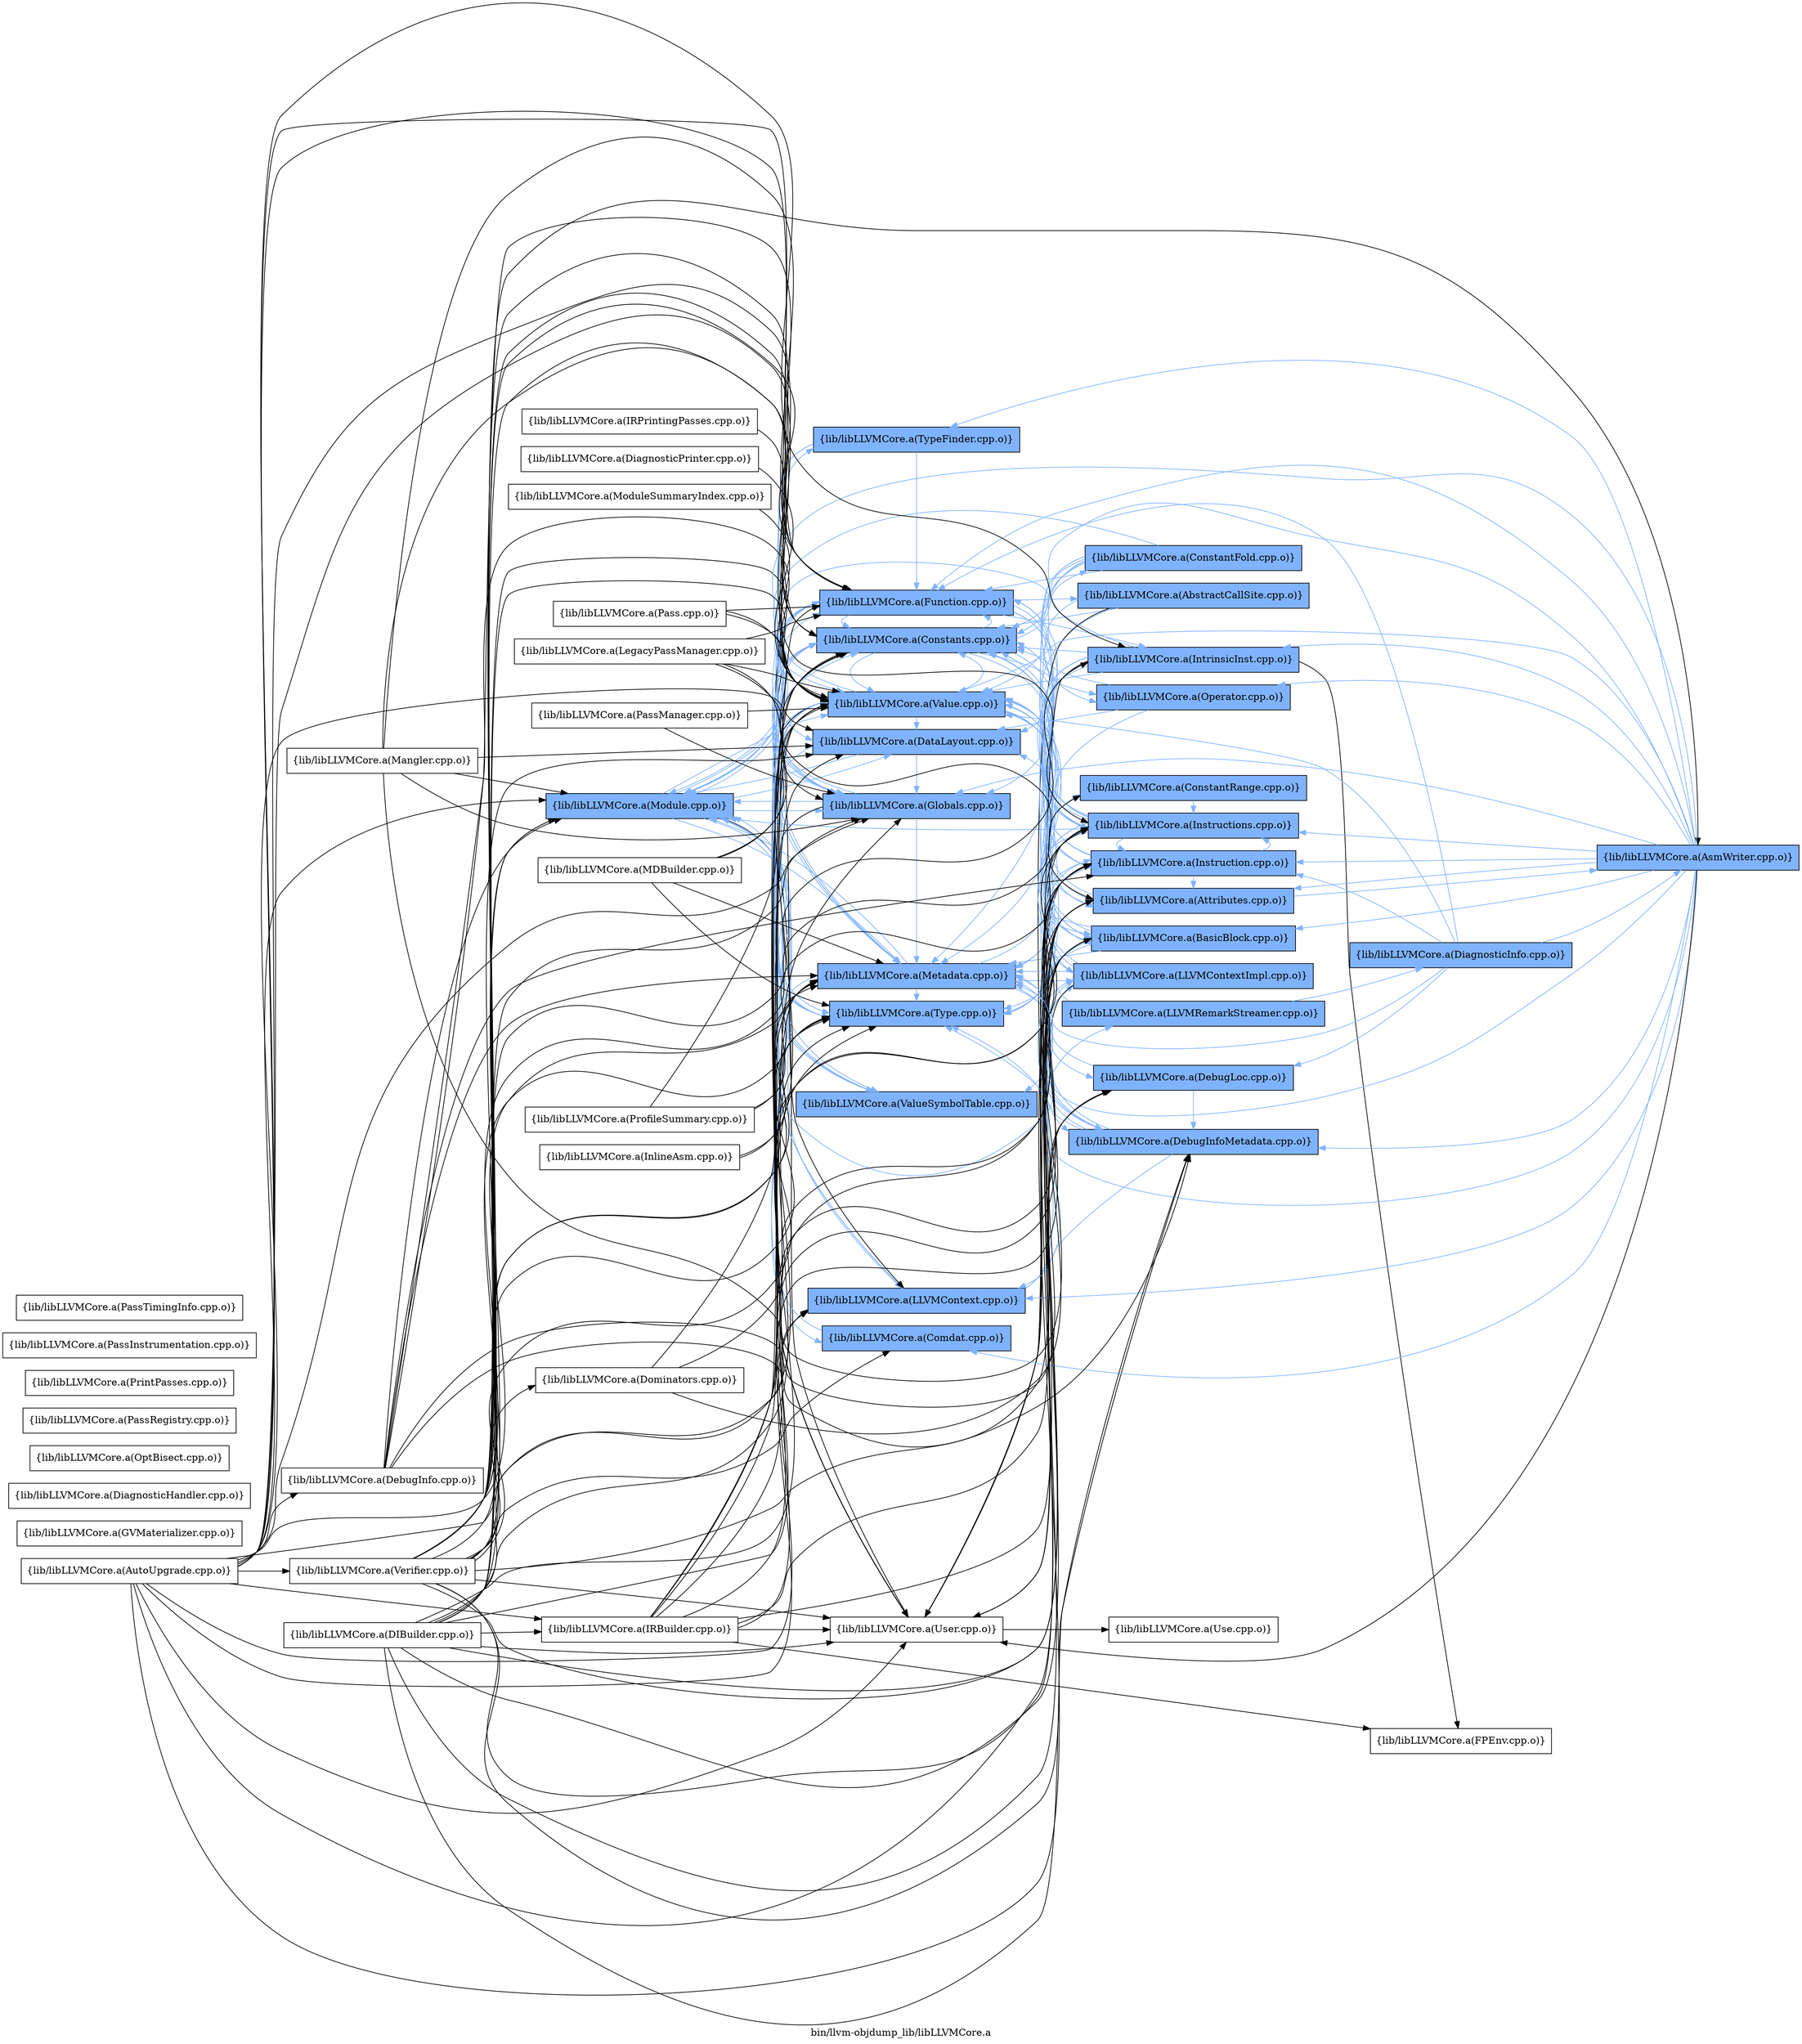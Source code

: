 digraph "bin/llvm-objdump_lib/libLLVMCore.a" {
	label="bin/llvm-objdump_lib/libLLVMCore.a";
	rankdir=LR;
	{ rank=same; Node0x55f50a9f4938;  }
	{ rank=same; Node0x55f50a9f4208; Node0x55f50a9f2b88; Node0x55f50a9f2908; Node0x55f50a9e28c8; Node0x55f50a9f46b8; Node0x55f50a9edd68; Node0x55f50a9f1c38; Node0x55f50a9e7238; Node0x55f50a9f0428; Node0x55f50a9ef618; Node0x55f50a9ef118; Node0x55f50a9ee498;  }
	{ rank=same; Node0x55f50a9f2408; Node0x55f50a9f5108; Node0x55f50a9ece68; Node0x55f50a9e8868; Node0x55f50a9e7f58; Node0x55f50a9f3b28; Node0x55f50a9f2638; Node0x55f50a9ebc48; Node0x55f50a9ef168; Node0x55f50a9f2688; Node0x55f50a9f1508; Node0x55f50a9f39e8; Node0x55f50a9f5b58; Node0x55f50a9f01f8;  }

	Node0x55f50a9f4938 [shape=record,shape=box,group=1,style=filled,fillcolor="0.600000 0.5 1",label="{lib/libLLVMCore.a(Module.cpp.o)}"];
	Node0x55f50a9f4938 -> Node0x55f50a9f4208[color="0.600000 0.5 1"];
	Node0x55f50a9f4938 -> Node0x55f50a9f2b88[color="0.600000 0.5 1"];
	Node0x55f50a9f4938 -> Node0x55f50a9f2908[color="0.600000 0.5 1"];
	Node0x55f50a9f4938 -> Node0x55f50a9e28c8[color="0.600000 0.5 1"];
	Node0x55f50a9f4938 -> Node0x55f50a9f46b8[color="0.600000 0.5 1"];
	Node0x55f50a9f4938 -> Node0x55f50a9edd68[color="0.600000 0.5 1"];
	Node0x55f50a9f4938 -> Node0x55f50a9f1c38[color="0.600000 0.5 1"];
	Node0x55f50a9f4938 -> Node0x55f50a9e7238[color="0.600000 0.5 1"];
	Node0x55f50a9f4938 -> Node0x55f50a9f0428[color="0.600000 0.5 1"];
	Node0x55f50a9f4938 -> Node0x55f50a9ef618;
	Node0x55f50a9f4938 -> Node0x55f50a9ef118[color="0.600000 0.5 1"];
	Node0x55f50a9f4938 -> Node0x55f50a9ee498[color="0.600000 0.5 1"];
	Node0x55f50a9f4208 [shape=record,shape=box,group=1,style=filled,fillcolor="0.600000 0.5 1",label="{lib/libLLVMCore.a(Comdat.cpp.o)}"];
	Node0x55f50a9f4208 -> Node0x55f50a9f4938[color="0.600000 0.5 1"];
	Node0x55f50a9f2908 [shape=record,shape=box,group=1,style=filled,fillcolor="0.600000 0.5 1",label="{lib/libLLVMCore.a(DataLayout.cpp.o)}"];
	Node0x55f50a9f2908 -> Node0x55f50a9f46b8[color="0.600000 0.5 1"];
	Node0x55f50a9f2908 -> Node0x55f50a9f4938[color="0.600000 0.5 1"];
	Node0x55f50a9f2908 -> Node0x55f50a9e7238[color="0.600000 0.5 1"];
	Node0x55f50a9f46b8 [shape=record,shape=box,group=1,style=filled,fillcolor="0.600000 0.5 1",label="{lib/libLLVMCore.a(Globals.cpp.o)}"];
	Node0x55f50a9f46b8 -> Node0x55f50a9f2b88[color="0.600000 0.5 1"];
	Node0x55f50a9f46b8 -> Node0x55f50a9e28c8[color="0.600000 0.5 1"];
	Node0x55f50a9f46b8 -> Node0x55f50a9f1c38[color="0.600000 0.5 1"];
	Node0x55f50a9f46b8 -> Node0x55f50a9f4938[color="0.600000 0.5 1"];
	Node0x55f50a9f46b8 -> Node0x55f50a9e7238[color="0.600000 0.5 1"];
	Node0x55f50a9f46b8 -> Node0x55f50a9ef618;
	Node0x55f50a9f46b8 -> Node0x55f50a9ef118[color="0.600000 0.5 1"];
	Node0x55f50a9f1968 [shape=record,shape=box,group=0,label="{lib/libLLVMCore.a(Mangler.cpp.o)}"];
	Node0x55f50a9f1968 -> Node0x55f50a9e7f58;
	Node0x55f50a9f1968 -> Node0x55f50a9f2908;
	Node0x55f50a9f1968 -> Node0x55f50a9e28c8;
	Node0x55f50a9f1968 -> Node0x55f50a9f46b8;
	Node0x55f50a9f1968 -> Node0x55f50a9f4938;
	Node0x55f50a9f1968 -> Node0x55f50a9ef118;
	Node0x55f50a9f1c38 [shape=record,shape=box,group=1,style=filled,fillcolor="0.600000 0.5 1",label="{lib/libLLVMCore.a(Metadata.cpp.o)}"];
	Node0x55f50a9f1c38 -> Node0x55f50a9f1508[color="0.600000 0.5 1"];
	Node0x55f50a9f1c38 -> Node0x55f50a9f2b88[color="0.600000 0.5 1"];
	Node0x55f50a9f1c38 -> Node0x55f50a9f39e8[color="0.600000 0.5 1"];
	Node0x55f50a9f1c38 -> Node0x55f50a9f5b58[color="0.600000 0.5 1"];
	Node0x55f50a9f1c38 -> Node0x55f50a9edd68[color="0.600000 0.5 1"];
	Node0x55f50a9f1c38 -> Node0x55f50a9ef168[color="0.600000 0.5 1"];
	Node0x55f50a9f1c38 -> Node0x55f50a9f4938[color="0.600000 0.5 1"];
	Node0x55f50a9f1c38 -> Node0x55f50a9e7238[color="0.600000 0.5 1"];
	Node0x55f50a9f1c38 -> Node0x55f50a9ef118[color="0.600000 0.5 1"];
	Node0x55f50a9ef118 [shape=record,shape=box,group=1,style=filled,fillcolor="0.600000 0.5 1",label="{lib/libLLVMCore.a(Value.cpp.o)}"];
	Node0x55f50a9ef118 -> Node0x55f50a9e7f58[color="0.600000 0.5 1"];
	Node0x55f50a9ef118 -> Node0x55f50a9f3b28[color="0.600000 0.5 1"];
	Node0x55f50a9ef118 -> Node0x55f50a9f2b88[color="0.600000 0.5 1"];
	Node0x55f50a9ef118 -> Node0x55f50a9f2908[color="0.600000 0.5 1"];
	Node0x55f50a9ef118 -> Node0x55f50a9e28c8[color="0.600000 0.5 1"];
	Node0x55f50a9ef118 -> Node0x55f50a9f46b8[color="0.600000 0.5 1"];
	Node0x55f50a9ef118 -> Node0x55f50a9f5108[color="0.600000 0.5 1"];
	Node0x55f50a9ef118 -> Node0x55f50a9ece68[color="0.600000 0.5 1"];
	Node0x55f50a9ef118 -> Node0x55f50a9edd68[color="0.600000 0.5 1"];
	Node0x55f50a9ef118 -> Node0x55f50a9ef168[color="0.600000 0.5 1"];
	Node0x55f50a9ef118 -> Node0x55f50a9f1c38[color="0.600000 0.5 1"];
	Node0x55f50a9ef118 -> Node0x55f50a9e7238[color="0.600000 0.5 1"];
	Node0x55f50a9ef118 -> Node0x55f50a9ef618;
	Node0x55f50a9ef118 -> Node0x55f50a9ee498[color="0.600000 0.5 1"];
	Node0x55f50a9ef4d8 [shape=record,shape=box,group=0,label="{lib/libLLVMCore.a(Verifier.cpp.o)}"];
	Node0x55f50a9ef4d8 -> Node0x55f50a9e7f58;
	Node0x55f50a9ef4d8 -> Node0x55f50a9e77d8;
	Node0x55f50a9ef4d8 -> Node0x55f50a9f3b28;
	Node0x55f50a9ef4d8 -> Node0x55f50a9f4208;
	Node0x55f50a9ef4d8 -> Node0x55f50a9f1508;
	Node0x55f50a9ef4d8 -> Node0x55f50a9f2b88;
	Node0x55f50a9ef4d8 -> Node0x55f50a9f2908;
	Node0x55f50a9ef4d8 -> Node0x55f50a9f39e8;
	Node0x55f50a9ef4d8 -> Node0x55f50a9f5b58;
	Node0x55f50a9ef4d8 -> Node0x55f50a9e28c8;
	Node0x55f50a9ef4d8 -> Node0x55f50a9f46b8;
	Node0x55f50a9ef4d8 -> Node0x55f50a9f5108;
	Node0x55f50a9ef4d8 -> Node0x55f50a9ece68;
	Node0x55f50a9ef4d8 -> Node0x55f50a9ebc48;
	Node0x55f50a9ef4d8 -> Node0x55f50a9edd68;
	Node0x55f50a9ef4d8 -> Node0x55f50a9f1c38;
	Node0x55f50a9ef4d8 -> Node0x55f50a9f4938;
	Node0x55f50a9ef4d8 -> Node0x55f50a9e7238;
	Node0x55f50a9ef4d8 -> Node0x55f50a9ef618;
	Node0x55f50a9ef4d8 -> Node0x55f50a9ef118;
	Node0x55f50a9ef4d8 -> Node0x55f50a9e6388;
	Node0x55f50a9e7f58 [shape=record,shape=box,group=1,style=filled,fillcolor="0.600000 0.5 1",label="{lib/libLLVMCore.a(Attributes.cpp.o)}"];
	Node0x55f50a9e7f58 -> Node0x55f50a9e77d8[color="0.600000 0.5 1"];
	Node0x55f50a9e7f58 -> Node0x55f50a9e28c8[color="0.600000 0.5 1"];
	Node0x55f50a9e70a8 [shape=record,shape=box,group=0,label="{lib/libLLVMCore.a(AutoUpgrade.cpp.o)}"];
	Node0x55f50a9e70a8 -> Node0x55f50a9ef4d8;
	Node0x55f50a9e70a8 -> Node0x55f50a9e7f58;
	Node0x55f50a9e70a8 -> Node0x55f50a9f3b28;
	Node0x55f50a9e70a8 -> Node0x55f50a9f2b88;
	Node0x55f50a9e70a8 -> Node0x55f50a9f2908;
	Node0x55f50a9e70a8 -> Node0x55f50a9f3ee8;
	Node0x55f50a9e70a8 -> Node0x55f50a9e28c8;
	Node0x55f50a9e70a8 -> Node0x55f50a9f46b8;
	Node0x55f50a9e70a8 -> Node0x55f50a9f3a38;
	Node0x55f50a9e70a8 -> Node0x55f50a9f5108;
	Node0x55f50a9e70a8 -> Node0x55f50a9ece68;
	Node0x55f50a9e70a8 -> Node0x55f50a9ebc48;
	Node0x55f50a9e70a8 -> Node0x55f50a9edd68;
	Node0x55f50a9e70a8 -> Node0x55f50a9f1c38;
	Node0x55f50a9e70a8 -> Node0x55f50a9f4938;
	Node0x55f50a9e70a8 -> Node0x55f50a9e7238;
	Node0x55f50a9e70a8 -> Node0x55f50a9ef618;
	Node0x55f50a9e70a8 -> Node0x55f50a9ef118;
	Node0x55f50a9f3b28 [shape=record,shape=box,group=1,style=filled,fillcolor="0.600000 0.5 1",label="{lib/libLLVMCore.a(BasicBlock.cpp.o)}"];
	Node0x55f50a9f3b28 -> Node0x55f50a9f2b88[color="0.600000 0.5 1"];
	Node0x55f50a9f3b28 -> Node0x55f50a9f5108[color="0.600000 0.5 1"];
	Node0x55f50a9f3b28 -> Node0x55f50a9f1c38[color="0.600000 0.5 1"];
	Node0x55f50a9f3b28 -> Node0x55f50a9e7238[color="0.600000 0.5 1"];
	Node0x55f50a9f3b28 -> Node0x55f50a9ef618;
	Node0x55f50a9f3b28 -> Node0x55f50a9ef118[color="0.600000 0.5 1"];
	Node0x55f50a9f3b28 -> Node0x55f50a9ee498[color="0.600000 0.5 1"];
	Node0x55f50a9f1508 [shape=record,shape=box,group=1,style=filled,fillcolor="0.600000 0.5 1",label="{lib/libLLVMCore.a(ConstantRange.cpp.o)}"];
	Node0x55f50a9f1508 -> Node0x55f50a9ece68[color="0.600000 0.5 1"];
	Node0x55f50a9f2b88 [shape=record,shape=box,group=1,style=filled,fillcolor="0.600000 0.5 1",label="{lib/libLLVMCore.a(Constants.cpp.o)}"];
	Node0x55f50a9f2b88 -> Node0x55f50a9f2408[color="0.600000 0.5 1"];
	Node0x55f50a9f2b88 -> Node0x55f50a9e28c8[color="0.600000 0.5 1"];
	Node0x55f50a9f2b88 -> Node0x55f50a9f46b8[color="0.600000 0.5 1"];
	Node0x55f50a9f2b88 -> Node0x55f50a9f5108[color="0.600000 0.5 1"];
	Node0x55f50a9f2b88 -> Node0x55f50a9ece68[color="0.600000 0.5 1"];
	Node0x55f50a9f2b88 -> Node0x55f50a9e8868[color="0.600000 0.5 1"];
	Node0x55f50a9f2b88 -> Node0x55f50a9e7238[color="0.600000 0.5 1"];
	Node0x55f50a9f2b88 -> Node0x55f50a9ef618;
	Node0x55f50a9f2b88 -> Node0x55f50a9ef118[color="0.600000 0.5 1"];
	Node0x55f50a9f3ee8 [shape=record,shape=box,group=0,label="{lib/libLLVMCore.a(DebugInfo.cpp.o)}"];
	Node0x55f50a9f3ee8 -> Node0x55f50a9f39e8;
	Node0x55f50a9f3ee8 -> Node0x55f50a9f5b58;
	Node0x55f50a9f3ee8 -> Node0x55f50a9e28c8;
	Node0x55f50a9f3ee8 -> Node0x55f50a9f5108;
	Node0x55f50a9f3ee8 -> Node0x55f50a9f1c38;
	Node0x55f50a9f3ee8 -> Node0x55f50a9f4938;
	Node0x55f50a9f3ee8 -> Node0x55f50a9ef118;
	Node0x55f50a9f39e8 [shape=record,shape=box,group=1,style=filled,fillcolor="0.600000 0.5 1",label="{lib/libLLVMCore.a(DebugInfoMetadata.cpp.o)}"];
	Node0x55f50a9f39e8 -> Node0x55f50a9f2b88[color="0.600000 0.5 1"];
	Node0x55f50a9f39e8 -> Node0x55f50a9edd68[color="0.600000 0.5 1"];
	Node0x55f50a9f39e8 -> Node0x55f50a9ef168[color="0.600000 0.5 1"];
	Node0x55f50a9f39e8 -> Node0x55f50a9f1c38[color="0.600000 0.5 1"];
	Node0x55f50a9f39e8 -> Node0x55f50a9e7238[color="0.600000 0.5 1"];
	Node0x55f50a9f5b58 [shape=record,shape=box,group=1,style=filled,fillcolor="0.600000 0.5 1",label="{lib/libLLVMCore.a(DebugLoc.cpp.o)}"];
	Node0x55f50a9f5b58 -> Node0x55f50a9f39e8[color="0.600000 0.5 1"];
	Node0x55f50a9f5b58 -> Node0x55f50a9f1c38[color="0.600000 0.5 1"];
	Node0x55f50a9e28c8 [shape=record,shape=box,group=1,style=filled,fillcolor="0.600000 0.5 1",label="{lib/libLLVMCore.a(Function.cpp.o)}"];
	Node0x55f50a9e28c8 -> Node0x55f50a9e7f58[color="0.600000 0.5 1"];
	Node0x55f50a9e28c8 -> Node0x55f50a9f3b28[color="0.600000 0.5 1"];
	Node0x55f50a9e28c8 -> Node0x55f50a9f2b88[color="0.600000 0.5 1"];
	Node0x55f50a9e28c8 -> Node0x55f50a9f2908[color="0.600000 0.5 1"];
	Node0x55f50a9e28c8 -> Node0x55f50a9f2638[color="0.600000 0.5 1"];
	Node0x55f50a9e28c8 -> Node0x55f50a9ece68[color="0.600000 0.5 1"];
	Node0x55f50a9e28c8 -> Node0x55f50a9ebc48[color="0.600000 0.5 1"];
	Node0x55f50a9e28c8 -> Node0x55f50a9edd68[color="0.600000 0.5 1"];
	Node0x55f50a9e28c8 -> Node0x55f50a9f1c38[color="0.600000 0.5 1"];
	Node0x55f50a9e28c8 -> Node0x55f50a9f4938[color="0.600000 0.5 1"];
	Node0x55f50a9e28c8 -> Node0x55f50a9e7238[color="0.600000 0.5 1"];
	Node0x55f50a9e28c8 -> Node0x55f50a9ef618;
	Node0x55f50a9e28c8 -> Node0x55f50a9ef118[color="0.600000 0.5 1"];
	Node0x55f50a9e28c8 -> Node0x55f50a9ee498[color="0.600000 0.5 1"];
	Node0x55f50a9f43e8 [shape=record,shape=box,group=0,label="{lib/libLLVMCore.a(GVMaterializer.cpp.o)}"];
	Node0x55f50a9f4988 [shape=record,shape=box,group=0,label="{lib/libLLVMCore.a(InlineAsm.cpp.o)}"];
	Node0x55f50a9f4988 -> Node0x55f50a9e7238;
	Node0x55f50a9f4988 -> Node0x55f50a9ef118;
	Node0x55f50a9f5108 [shape=record,shape=box,group=1,style=filled,fillcolor="0.600000 0.5 1",label="{lib/libLLVMCore.a(Instruction.cpp.o)}"];
	Node0x55f50a9f5108 -> Node0x55f50a9e7f58[color="0.600000 0.5 1"];
	Node0x55f50a9f5108 -> Node0x55f50a9f3b28[color="0.600000 0.5 1"];
	Node0x55f50a9f5108 -> Node0x55f50a9f2b88[color="0.600000 0.5 1"];
	Node0x55f50a9f5108 -> Node0x55f50a9ece68[color="0.600000 0.5 1"];
	Node0x55f50a9f5108 -> Node0x55f50a9f1c38[color="0.600000 0.5 1"];
	Node0x55f50a9f5108 -> Node0x55f50a9ef618;
	Node0x55f50a9f5108 -> Node0x55f50a9ef118[color="0.600000 0.5 1"];
	Node0x55f50a9ece68 [shape=record,shape=box,group=1,style=filled,fillcolor="0.600000 0.5 1",label="{lib/libLLVMCore.a(Instructions.cpp.o)}"];
	Node0x55f50a9ece68 -> Node0x55f50a9e7f58[color="0.600000 0.5 1"];
	Node0x55f50a9ece68 -> Node0x55f50a9f3b28[color="0.600000 0.5 1"];
	Node0x55f50a9ece68 -> Node0x55f50a9f2b88[color="0.600000 0.5 1"];
	Node0x55f50a9ece68 -> Node0x55f50a9f2908[color="0.600000 0.5 1"];
	Node0x55f50a9ece68 -> Node0x55f50a9e28c8[color="0.600000 0.5 1"];
	Node0x55f50a9ece68 -> Node0x55f50a9f5108[color="0.600000 0.5 1"];
	Node0x55f50a9ece68 -> Node0x55f50a9ef168[color="0.600000 0.5 1"];
	Node0x55f50a9ece68 -> Node0x55f50a9f1c38[color="0.600000 0.5 1"];
	Node0x55f50a9ece68 -> Node0x55f50a9f4938[color="0.600000 0.5 1"];
	Node0x55f50a9ece68 -> Node0x55f50a9e7238[color="0.600000 0.5 1"];
	Node0x55f50a9ece68 -> Node0x55f50a9ef618;
	Node0x55f50a9ece68 -> Node0x55f50a9ef118[color="0.600000 0.5 1"];
	Node0x55f50a9edd68 [shape=record,shape=box,group=1,style=filled,fillcolor="0.600000 0.5 1",label="{lib/libLLVMCore.a(LLVMContext.cpp.o)}"];
	Node0x55f50a9edd68 -> Node0x55f50a9ef168[color="0.600000 0.5 1"];
	Node0x55f50a9edd68 -> Node0x55f50a9f2688[color="0.600000 0.5 1"];
	Node0x55f50a9e7238 [shape=record,shape=box,group=1,style=filled,fillcolor="0.600000 0.5 1",label="{lib/libLLVMCore.a(Type.cpp.o)}"];
	Node0x55f50a9e7238 -> Node0x55f50a9f2b88[color="0.600000 0.5 1"];
	Node0x55f50a9ef618 [shape=record,shape=box,group=0,label="{lib/libLLVMCore.a(User.cpp.o)}"];
	Node0x55f50a9ef618 -> Node0x55f50a9f01f8;
	Node0x55f50a9ebc48 [shape=record,shape=box,group=1,style=filled,fillcolor="0.600000 0.5 1",label="{lib/libLLVMCore.a(IntrinsicInst.cpp.o)}"];
	Node0x55f50a9ebc48 -> Node0x55f50a9f3b28[color="0.600000 0.5 1"];
	Node0x55f50a9ebc48 -> Node0x55f50a9f2b88[color="0.600000 0.5 1"];
	Node0x55f50a9ebc48 -> Node0x55f50a9f2908[color="0.600000 0.5 1"];
	Node0x55f50a9ebc48 -> Node0x55f50a9f39e8[color="0.600000 0.5 1"];
	Node0x55f50a9ebc48 -> Node0x55f50a9f55b8;
	Node0x55f50a9ebc48 -> Node0x55f50a9f5108[color="0.600000 0.5 1"];
	Node0x55f50a9ebc48 -> Node0x55f50a9ece68[color="0.600000 0.5 1"];
	Node0x55f50a9ebc48 -> Node0x55f50a9f1c38[color="0.600000 0.5 1"];
	Node0x55f50a9ebc48 -> Node0x55f50a9f4938[color="0.600000 0.5 1"];
	Node0x55f50a9ebc48 -> Node0x55f50a9e7238[color="0.600000 0.5 1"];
	Node0x55f50a9ebc48 -> Node0x55f50a9ef618;
	Node0x55f50a9ebc48 -> Node0x55f50a9ef118[color="0.600000 0.5 1"];
	Node0x55f50a9e77d8 [shape=record,shape=box,group=1,style=filled,fillcolor="0.600000 0.5 1",label="{lib/libLLVMCore.a(AsmWriter.cpp.o)}"];
	Node0x55f50a9e77d8 -> Node0x55f50a9e7f58[color="0.600000 0.5 1"];
	Node0x55f50a9e77d8 -> Node0x55f50a9f3b28[color="0.600000 0.5 1"];
	Node0x55f50a9e77d8 -> Node0x55f50a9f4208[color="0.600000 0.5 1"];
	Node0x55f50a9e77d8 -> Node0x55f50a9f2b88[color="0.600000 0.5 1"];
	Node0x55f50a9e77d8 -> Node0x55f50a9f39e8[color="0.600000 0.5 1"];
	Node0x55f50a9e77d8 -> Node0x55f50a9e28c8[color="0.600000 0.5 1"];
	Node0x55f50a9e77d8 -> Node0x55f50a9f46b8[color="0.600000 0.5 1"];
	Node0x55f50a9e77d8 -> Node0x55f50a9f5108[color="0.600000 0.5 1"];
	Node0x55f50a9e77d8 -> Node0x55f50a9ece68[color="0.600000 0.5 1"];
	Node0x55f50a9e77d8 -> Node0x55f50a9ebc48[color="0.600000 0.5 1"];
	Node0x55f50a9e77d8 -> Node0x55f50a9edd68[color="0.600000 0.5 1"];
	Node0x55f50a9e77d8 -> Node0x55f50a9f1c38[color="0.600000 0.5 1"];
	Node0x55f50a9e77d8 -> Node0x55f50a9f4938[color="0.600000 0.5 1"];
	Node0x55f50a9e77d8 -> Node0x55f50a9e8868[color="0.600000 0.5 1"];
	Node0x55f50a9e77d8 -> Node0x55f50a9e7238[color="0.600000 0.5 1"];
	Node0x55f50a9e77d8 -> Node0x55f50a9f0428[color="0.600000 0.5 1"];
	Node0x55f50a9e77d8 -> Node0x55f50a9ef618;
	Node0x55f50a9e77d8 -> Node0x55f50a9ef118[color="0.600000 0.5 1"];
	Node0x55f50a9e8868 [shape=record,shape=box,group=1,style=filled,fillcolor="0.600000 0.5 1",label="{lib/libLLVMCore.a(Operator.cpp.o)}"];
	Node0x55f50a9e8868 -> Node0x55f50a9f2b88[color="0.600000 0.5 1"];
	Node0x55f50a9e8868 -> Node0x55f50a9f2908[color="0.600000 0.5 1"];
	Node0x55f50a9e8868 -> Node0x55f50a9e7238[color="0.600000 0.5 1"];
	Node0x55f50a9f0428 [shape=record,shape=box,group=1,style=filled,fillcolor="0.600000 0.5 1",label="{lib/libLLVMCore.a(TypeFinder.cpp.o)}"];
	Node0x55f50a9f0428 -> Node0x55f50a9e28c8[color="0.600000 0.5 1"];
	Node0x55f50a9f0428 -> Node0x55f50a9f46b8[color="0.600000 0.5 1"];
	Node0x55f50a9f0428 -> Node0x55f50a9f1c38[color="0.600000 0.5 1"];
	Node0x55f50a9f3a38 [shape=record,shape=box,group=0,label="{lib/libLLVMCore.a(IRBuilder.cpp.o)}"];
	Node0x55f50a9f3a38 -> Node0x55f50a9e7f58;
	Node0x55f50a9f3a38 -> Node0x55f50a9f3b28;
	Node0x55f50a9f3a38 -> Node0x55f50a9f2b88;
	Node0x55f50a9f3a38 -> Node0x55f50a9f2908;
	Node0x55f50a9f3a38 -> Node0x55f50a9e28c8;
	Node0x55f50a9f3a38 -> Node0x55f50a9f46b8;
	Node0x55f50a9f3a38 -> Node0x55f50a9f55b8;
	Node0x55f50a9f3a38 -> Node0x55f50a9f5108;
	Node0x55f50a9f3a38 -> Node0x55f50a9ece68;
	Node0x55f50a9f3a38 -> Node0x55f50a9f1c38;
	Node0x55f50a9f3a38 -> Node0x55f50a9e7238;
	Node0x55f50a9f3a38 -> Node0x55f50a9ef618;
	Node0x55f50a9f3a38 -> Node0x55f50a9ef118;
	Node0x55f50a9ee498 [shape=record,shape=box,group=1,style=filled,fillcolor="0.600000 0.5 1",label="{lib/libLLVMCore.a(ValueSymbolTable.cpp.o)}"];
	Node0x55f50a9ee498 -> Node0x55f50a9ef118[color="0.600000 0.5 1"];
	Node0x55f50a9f2408 [shape=record,shape=box,group=1,style=filled,fillcolor="0.600000 0.5 1",label="{lib/libLLVMCore.a(ConstantFold.cpp.o)}"];
	Node0x55f50a9f2408 -> Node0x55f50a9f2b88[color="0.600000 0.5 1"];
	Node0x55f50a9f2408 -> Node0x55f50a9e28c8[color="0.600000 0.5 1"];
	Node0x55f50a9f2408 -> Node0x55f50a9f46b8[color="0.600000 0.5 1"];
	Node0x55f50a9f2408 -> Node0x55f50a9ece68[color="0.600000 0.5 1"];
	Node0x55f50a9f2408 -> Node0x55f50a9f4938[color="0.600000 0.5 1"];
	Node0x55f50a9f2408 -> Node0x55f50a9e8868[color="0.600000 0.5 1"];
	Node0x55f50a9f2408 -> Node0x55f50a9e7238[color="0.600000 0.5 1"];
	Node0x55f50a9f2408 -> Node0x55f50a9ef118[color="0.600000 0.5 1"];
	Node0x55f50a9f3718 [shape=record,shape=box,group=0,label="{lib/libLLVMCore.a(DIBuilder.cpp.o)}"];
	Node0x55f50a9f3718 -> Node0x55f50a9e7f58;
	Node0x55f50a9f3718 -> Node0x55f50a9f3b28;
	Node0x55f50a9f3718 -> Node0x55f50a9f2b88;
	Node0x55f50a9f3718 -> Node0x55f50a9f39e8;
	Node0x55f50a9f3718 -> Node0x55f50a9f5b58;
	Node0x55f50a9f3718 -> Node0x55f50a9e28c8;
	Node0x55f50a9f3718 -> Node0x55f50a9f3a38;
	Node0x55f50a9f3718 -> Node0x55f50a9f5108;
	Node0x55f50a9f3718 -> Node0x55f50a9ece68;
	Node0x55f50a9f3718 -> Node0x55f50a9f1c38;
	Node0x55f50a9f3718 -> Node0x55f50a9f4938;
	Node0x55f50a9f3718 -> Node0x55f50a9e7238;
	Node0x55f50a9f3718 -> Node0x55f50a9ef618;
	Node0x55f50a9f3718 -> Node0x55f50a9ef118;
	Node0x55f50a9ef168 [shape=record,shape=box,group=1,style=filled,fillcolor="0.600000 0.5 1",label="{lib/libLLVMCore.a(LLVMContextImpl.cpp.o)}"];
	Node0x55f50a9ef168 -> Node0x55f50a9f2b88[color="0.600000 0.5 1"];
	Node0x55f50a9ef168 -> Node0x55f50a9f39e8[color="0.600000 0.5 1"];
	Node0x55f50a9ef168 -> Node0x55f50a9f1c38[color="0.600000 0.5 1"];
	Node0x55f50a9ef168 -> Node0x55f50a9f4938[color="0.600000 0.5 1"];
	Node0x55f50a9ef168 -> Node0x55f50a9ef618;
	Node0x55f50a9ef168 -> Node0x55f50a9ef118[color="0.600000 0.5 1"];
	Node0x55f50a9f49d8 [shape=record,shape=box,group=1,style=filled,fillcolor="0.600000 0.5 1",label="{lib/libLLVMCore.a(DiagnosticInfo.cpp.o)}"];
	Node0x55f50a9f49d8 -> Node0x55f50a9e77d8[color="0.600000 0.5 1"];
	Node0x55f50a9f49d8 -> Node0x55f50a9f5b58[color="0.600000 0.5 1"];
	Node0x55f50a9f49d8 -> Node0x55f50a9e28c8[color="0.600000 0.5 1"];
	Node0x55f50a9f49d8 -> Node0x55f50a9f5108[color="0.600000 0.5 1"];
	Node0x55f50a9f49d8 -> Node0x55f50a9f1c38[color="0.600000 0.5 1"];
	Node0x55f50a9f49d8 -> Node0x55f50a9ef118[color="0.600000 0.5 1"];
	Node0x55f50a9f2638 [shape=record,shape=box,group=1,style=filled,fillcolor="0.600000 0.5 1",label="{lib/libLLVMCore.a(AbstractCallSite.cpp.o)}"];
	Node0x55f50a9f2638 -> Node0x55f50a9f2b88[color="0.600000 0.5 1"];
	Node0x55f50a9f2638 -> Node0x55f50a9ece68[color="0.600000 0.5 1"];
	Node0x55f50a9f2638 -> Node0x55f50a9f1c38[color="0.600000 0.5 1"];
	Node0x55f50a9f2638 -> Node0x55f50a9ef618;
	Node0x55f50a9f55b8 [shape=record,shape=box,group=0,label="{lib/libLLVMCore.a(FPEnv.cpp.o)}"];
	Node0x55f50a9f2688 [shape=record,shape=box,group=1,style=filled,fillcolor="0.600000 0.5 1",label="{lib/libLLVMCore.a(LLVMRemarkStreamer.cpp.o)}"];
	Node0x55f50a9f2688 -> Node0x55f50a9f49d8[color="0.600000 0.5 1"];
	Node0x55f50a9f2688 -> Node0x55f50a9ef118[color="0.600000 0.5 1"];
	Node0x55f50a9ee3a8 [shape=record,shape=box,group=0,label="{lib/libLLVMCore.a(DiagnosticPrinter.cpp.o)}"];
	Node0x55f50a9ee3a8 -> Node0x55f50a9ef118;
	Node0x55f50a9f2458 [shape=record,shape=box,group=0,label="{lib/libLLVMCore.a(DiagnosticHandler.cpp.o)}"];
	Node0x55f50a9f0c48 [shape=record,shape=box,group=0,label="{lib/libLLVMCore.a(MDBuilder.cpp.o)}"];
	Node0x55f50a9f0c48 -> Node0x55f50a9f2b88;
	Node0x55f50a9f0c48 -> Node0x55f50a9f1c38;
	Node0x55f50a9f0c48 -> Node0x55f50a9e7238;
	Node0x55f50a9f0c48 -> Node0x55f50a9ef118;
	Node0x55f50a9f5748 [shape=record,shape=box,group=0,label="{lib/libLLVMCore.a(ModuleSummaryIndex.cpp.o)}"];
	Node0x55f50a9f5748 -> Node0x55f50a9ef118;
	Node0x55f50a9e7ff8 [shape=record,shape=box,group=0,label="{lib/libLLVMCore.a(OptBisect.cpp.o)}"];
	Node0x55f50a9e6e78 [shape=record,shape=box,group=0,label="{lib/libLLVMCore.a(ProfileSummary.cpp.o)}"];
	Node0x55f50a9e6e78 -> Node0x55f50a9f2b88;
	Node0x55f50a9e6e78 -> Node0x55f50a9f1c38;
	Node0x55f50a9e6e78 -> Node0x55f50a9e7238;
	Node0x55f50a9f01f8 [shape=record,shape=box,group=0,label="{lib/libLLVMCore.a(Use.cpp.o)}"];
	Node0x55f50a9e6388 [shape=record,shape=box,group=0,label="{lib/libLLVMCore.a(Dominators.cpp.o)}"];
	Node0x55f50a9e6388 -> Node0x55f50a9f3b28;
	Node0x55f50a9e6388 -> Node0x55f50a9f5108;
	Node0x55f50a9e6388 -> Node0x55f50a9ef118;
	Node0x55f50a9eeda8 [shape=record,shape=box,group=0,label="{lib/libLLVMCore.a(PassRegistry.cpp.o)}"];
	Node0x55f50a9e9268 [shape=record,shape=box,group=0,label="{lib/libLLVMCore.a(Pass.cpp.o)}"];
	Node0x55f50a9e9268 -> Node0x55f50a9e7f58;
	Node0x55f50a9e9268 -> Node0x55f50a9e28c8;
	Node0x55f50a9e9268 -> Node0x55f50a9ef118;
	Node0x55f50a9e8598 [shape=record,shape=box,group=0,label="{lib/libLLVMCore.a(IRPrintingPasses.cpp.o)}"];
	Node0x55f50a9e8598 -> Node0x55f50a9ef118;
	Node0x55f50a9e8228 [shape=record,shape=box,group=0,label="{lib/libLLVMCore.a(PrintPasses.cpp.o)}"];
	Node0x55f50a9e7f08 [shape=record,shape=box,group=0,label="{lib/libLLVMCore.a(PassManager.cpp.o)}"];
	Node0x55f50a9e7f08 -> Node0x55f50a9f46b8;
	Node0x55f50a9e7f08 -> Node0x55f50a9ef118;
	Node0x55f50a9e7328 [shape=record,shape=box,group=0,label="{lib/libLLVMCore.a(PassInstrumentation.cpp.o)}"];
	Node0x55f50a9eb1f8 [shape=record,shape=box,group=0,label="{lib/libLLVMCore.a(LegacyPassManager.cpp.o)}"];
	Node0x55f50a9eb1f8 -> Node0x55f50a9e28c8;
	Node0x55f50a9eb1f8 -> Node0x55f50a9f46b8;
	Node0x55f50a9eb1f8 -> Node0x55f50a9edd68;
	Node0x55f50a9eb1f8 -> Node0x55f50a9ef118;
	Node0x55f50a9f11e8 [shape=record,shape=box,group=0,label="{lib/libLLVMCore.a(PassTimingInfo.cpp.o)}"];
}
